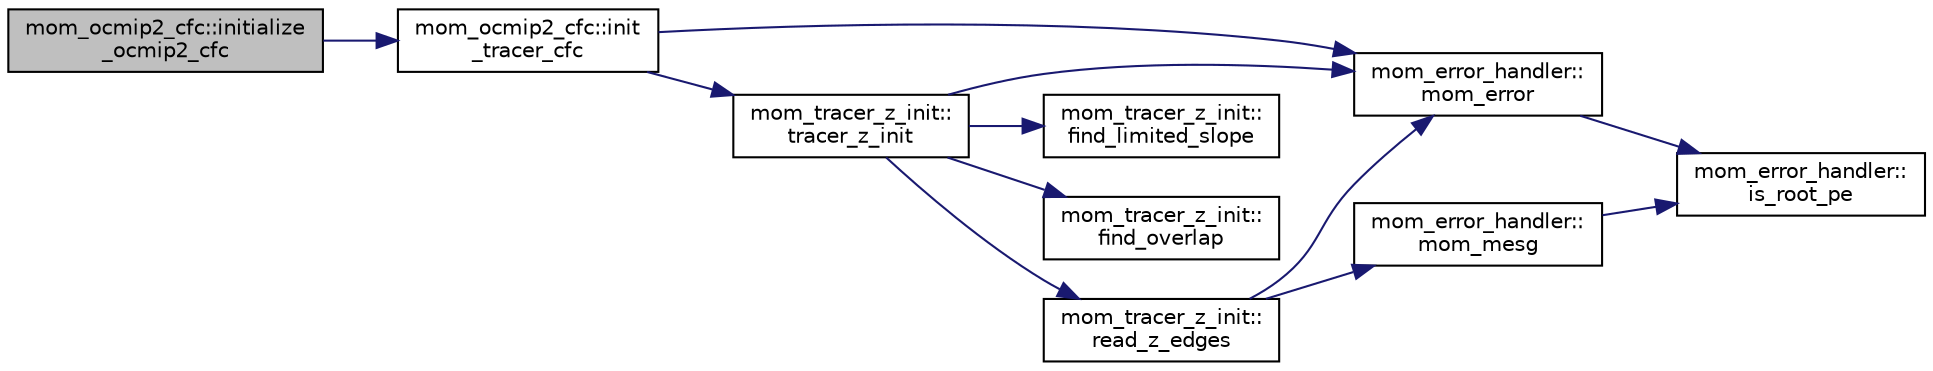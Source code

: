 digraph "mom_ocmip2_cfc::initialize_ocmip2_cfc"
{
 // INTERACTIVE_SVG=YES
 // LATEX_PDF_SIZE
  edge [fontname="Helvetica",fontsize="10",labelfontname="Helvetica",labelfontsize="10"];
  node [fontname="Helvetica",fontsize="10",shape=record];
  rankdir="LR";
  Node1 [label="mom_ocmip2_cfc::initialize\l_ocmip2_cfc",height=0.2,width=0.4,color="black", fillcolor="grey75", style="filled", fontcolor="black",tooltip="Initialize the OCMP2 CFC tracer fields and set up the tracer output."];
  Node1 -> Node2 [color="midnightblue",fontsize="10",style="solid",fontname="Helvetica"];
  Node2 [label="mom_ocmip2_cfc::init\l_tracer_cfc",height=0.2,width=0.4,color="black", fillcolor="white", style="filled",URL="$namespacemom__ocmip2__cfc.html#a293cd355bf164bfd6bbe2cda4b00ad12",tooltip="This subroutine initializes a tracer array."];
  Node2 -> Node3 [color="midnightblue",fontsize="10",style="solid",fontname="Helvetica"];
  Node3 [label="mom_error_handler::\lmom_error",height=0.2,width=0.4,color="black", fillcolor="white", style="filled",URL="$namespacemom__error__handler.html#a460cfb79a06c29fc249952c2a3710d67",tooltip="This provides a convenient interface for writing an mpp_error message with run-time filter based on a..."];
  Node3 -> Node4 [color="midnightblue",fontsize="10",style="solid",fontname="Helvetica"];
  Node4 [label="mom_error_handler::\lis_root_pe",height=0.2,width=0.4,color="black", fillcolor="white", style="filled",URL="$namespacemom__error__handler.html#ad5f00a53059c72fe2332d1436c80ca71",tooltip="This returns .true. if the current PE is the root PE."];
  Node2 -> Node5 [color="midnightblue",fontsize="10",style="solid",fontname="Helvetica"];
  Node5 [label="mom_tracer_z_init::\ltracer_z_init",height=0.2,width=0.4,color="black", fillcolor="white", style="filled",URL="$namespacemom__tracer__z__init.html#aef33387149983391f1ea92bad7344360",tooltip="This function initializes a tracer by reading a Z-space file, returning .true. if this appears to hav..."];
  Node5 -> Node6 [color="midnightblue",fontsize="10",style="solid",fontname="Helvetica"];
  Node6 [label="mom_tracer_z_init::\lfind_limited_slope",height=0.2,width=0.4,color="black", fillcolor="white", style="filled",URL="$namespacemom__tracer__z__init.html#a226f9ae9c2532e8d7047e6bf5680bd7a",tooltip="This subroutine determines a limited slope for val to be advected with a piecewise limited scheme."];
  Node5 -> Node7 [color="midnightblue",fontsize="10",style="solid",fontname="Helvetica"];
  Node7 [label="mom_tracer_z_init::\lfind_overlap",height=0.2,width=0.4,color="black", fillcolor="white", style="filled",URL="$namespacemom__tracer__z__init.html#a4cfb4818fc391a8d95ce737c06662d25",tooltip="Determines the layers bounded by interfaces e that overlap with the depth range between Z_top and Z_b..."];
  Node5 -> Node3 [color="midnightblue",fontsize="10",style="solid",fontname="Helvetica"];
  Node5 -> Node8 [color="midnightblue",fontsize="10",style="solid",fontname="Helvetica"];
  Node8 [label="mom_tracer_z_init::\lread_z_edges",height=0.2,width=0.4,color="black", fillcolor="white", style="filled",URL="$namespacemom__tracer__z__init.html#a9f9a4d16dbd230d126b3f4d255071ad8",tooltip="This subroutine reads the vertical coordinate data for a field from a NetCDF file...."];
  Node8 -> Node3 [color="midnightblue",fontsize="10",style="solid",fontname="Helvetica"];
  Node8 -> Node9 [color="midnightblue",fontsize="10",style="solid",fontname="Helvetica"];
  Node9 [label="mom_error_handler::\lmom_mesg",height=0.2,width=0.4,color="black", fillcolor="white", style="filled",URL="$namespacemom__error__handler.html#a1c462df7b61f1296407b4af51dfeceab",tooltip="This provides a convenient interface for writing an informative comment."];
  Node9 -> Node4 [color="midnightblue",fontsize="10",style="solid",fontname="Helvetica"];
}
